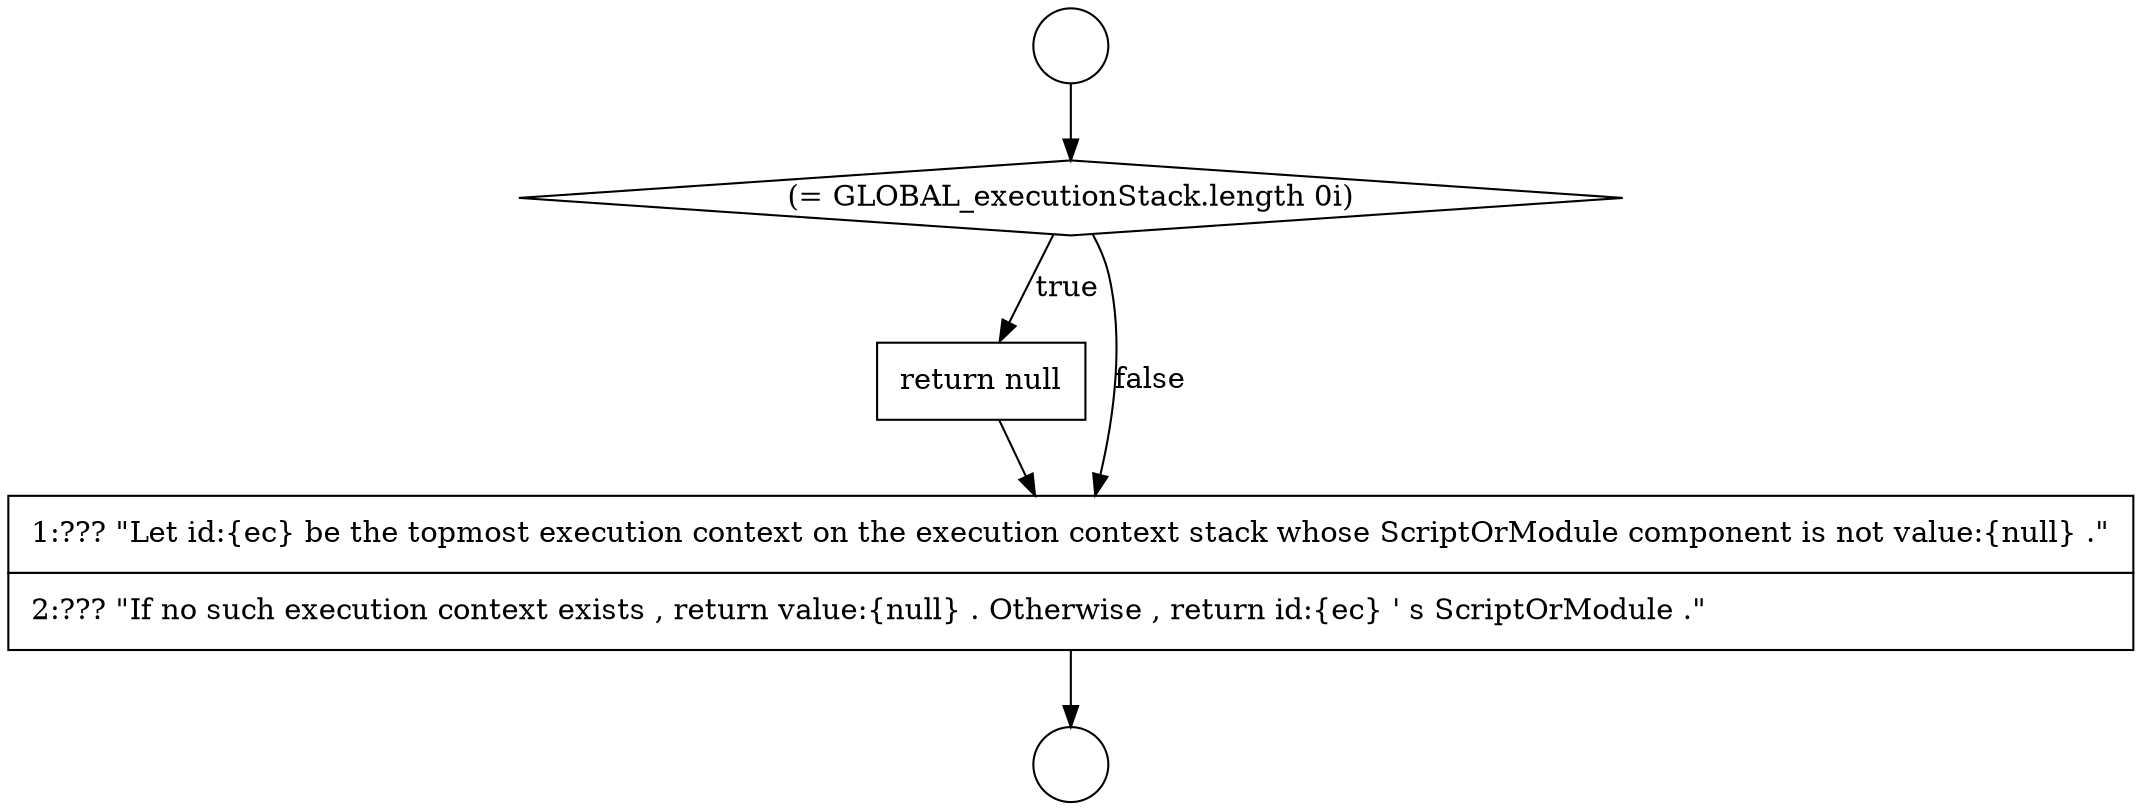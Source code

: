 digraph {
  node1882 [shape=circle label=" " color="black" fillcolor="white" style=filled]
  node1883 [shape=diamond, label=<<font color="black">(= GLOBAL_executionStack.length 0i)</font>> color="black" fillcolor="white" style=filled]
  node1884 [shape=none, margin=0, label=<<font color="black">
    <table border="0" cellborder="1" cellspacing="0" cellpadding="10">
      <tr><td align="left">return null</td></tr>
    </table>
  </font>> color="black" fillcolor="white" style=filled]
  node1881 [shape=circle label=" " color="black" fillcolor="white" style=filled]
  node1885 [shape=none, margin=0, label=<<font color="black">
    <table border="0" cellborder="1" cellspacing="0" cellpadding="10">
      <tr><td align="left">1:??? &quot;Let id:{ec} be the topmost execution context on the execution context stack whose ScriptOrModule component is not value:{null} .&quot;</td></tr>
      <tr><td align="left">2:??? &quot;If no such execution context exists , return value:{null} . Otherwise , return id:{ec} ' s ScriptOrModule .&quot;</td></tr>
    </table>
  </font>> color="black" fillcolor="white" style=filled]
  node1881 -> node1883 [ color="black"]
  node1883 -> node1884 [label=<<font color="black">true</font>> color="black"]
  node1883 -> node1885 [label=<<font color="black">false</font>> color="black"]
  node1884 -> node1885 [ color="black"]
  node1885 -> node1882 [ color="black"]
}
